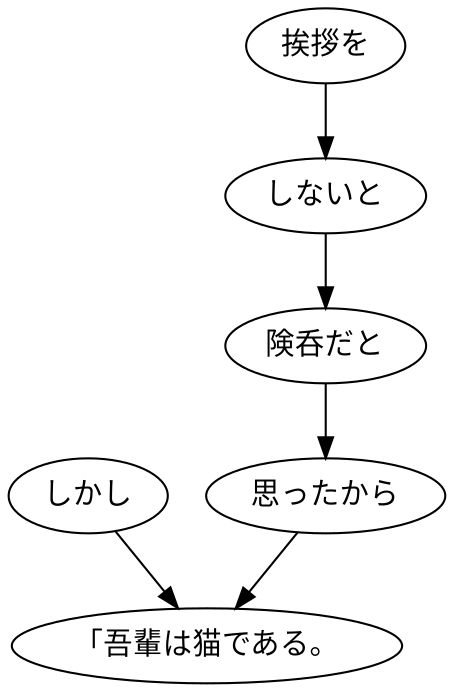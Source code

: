 digraph graph201 {
	node0 [label="しかし"];
	node1 [label="挨拶を"];
	node2 [label="しないと"];
	node3 [label="険呑だと"];
	node4 [label="思ったから"];
	node5 [label="「吾輩は猫である。"];
	node0 -> node5;
	node1 -> node2;
	node2 -> node3;
	node3 -> node4;
	node4 -> node5;
}
